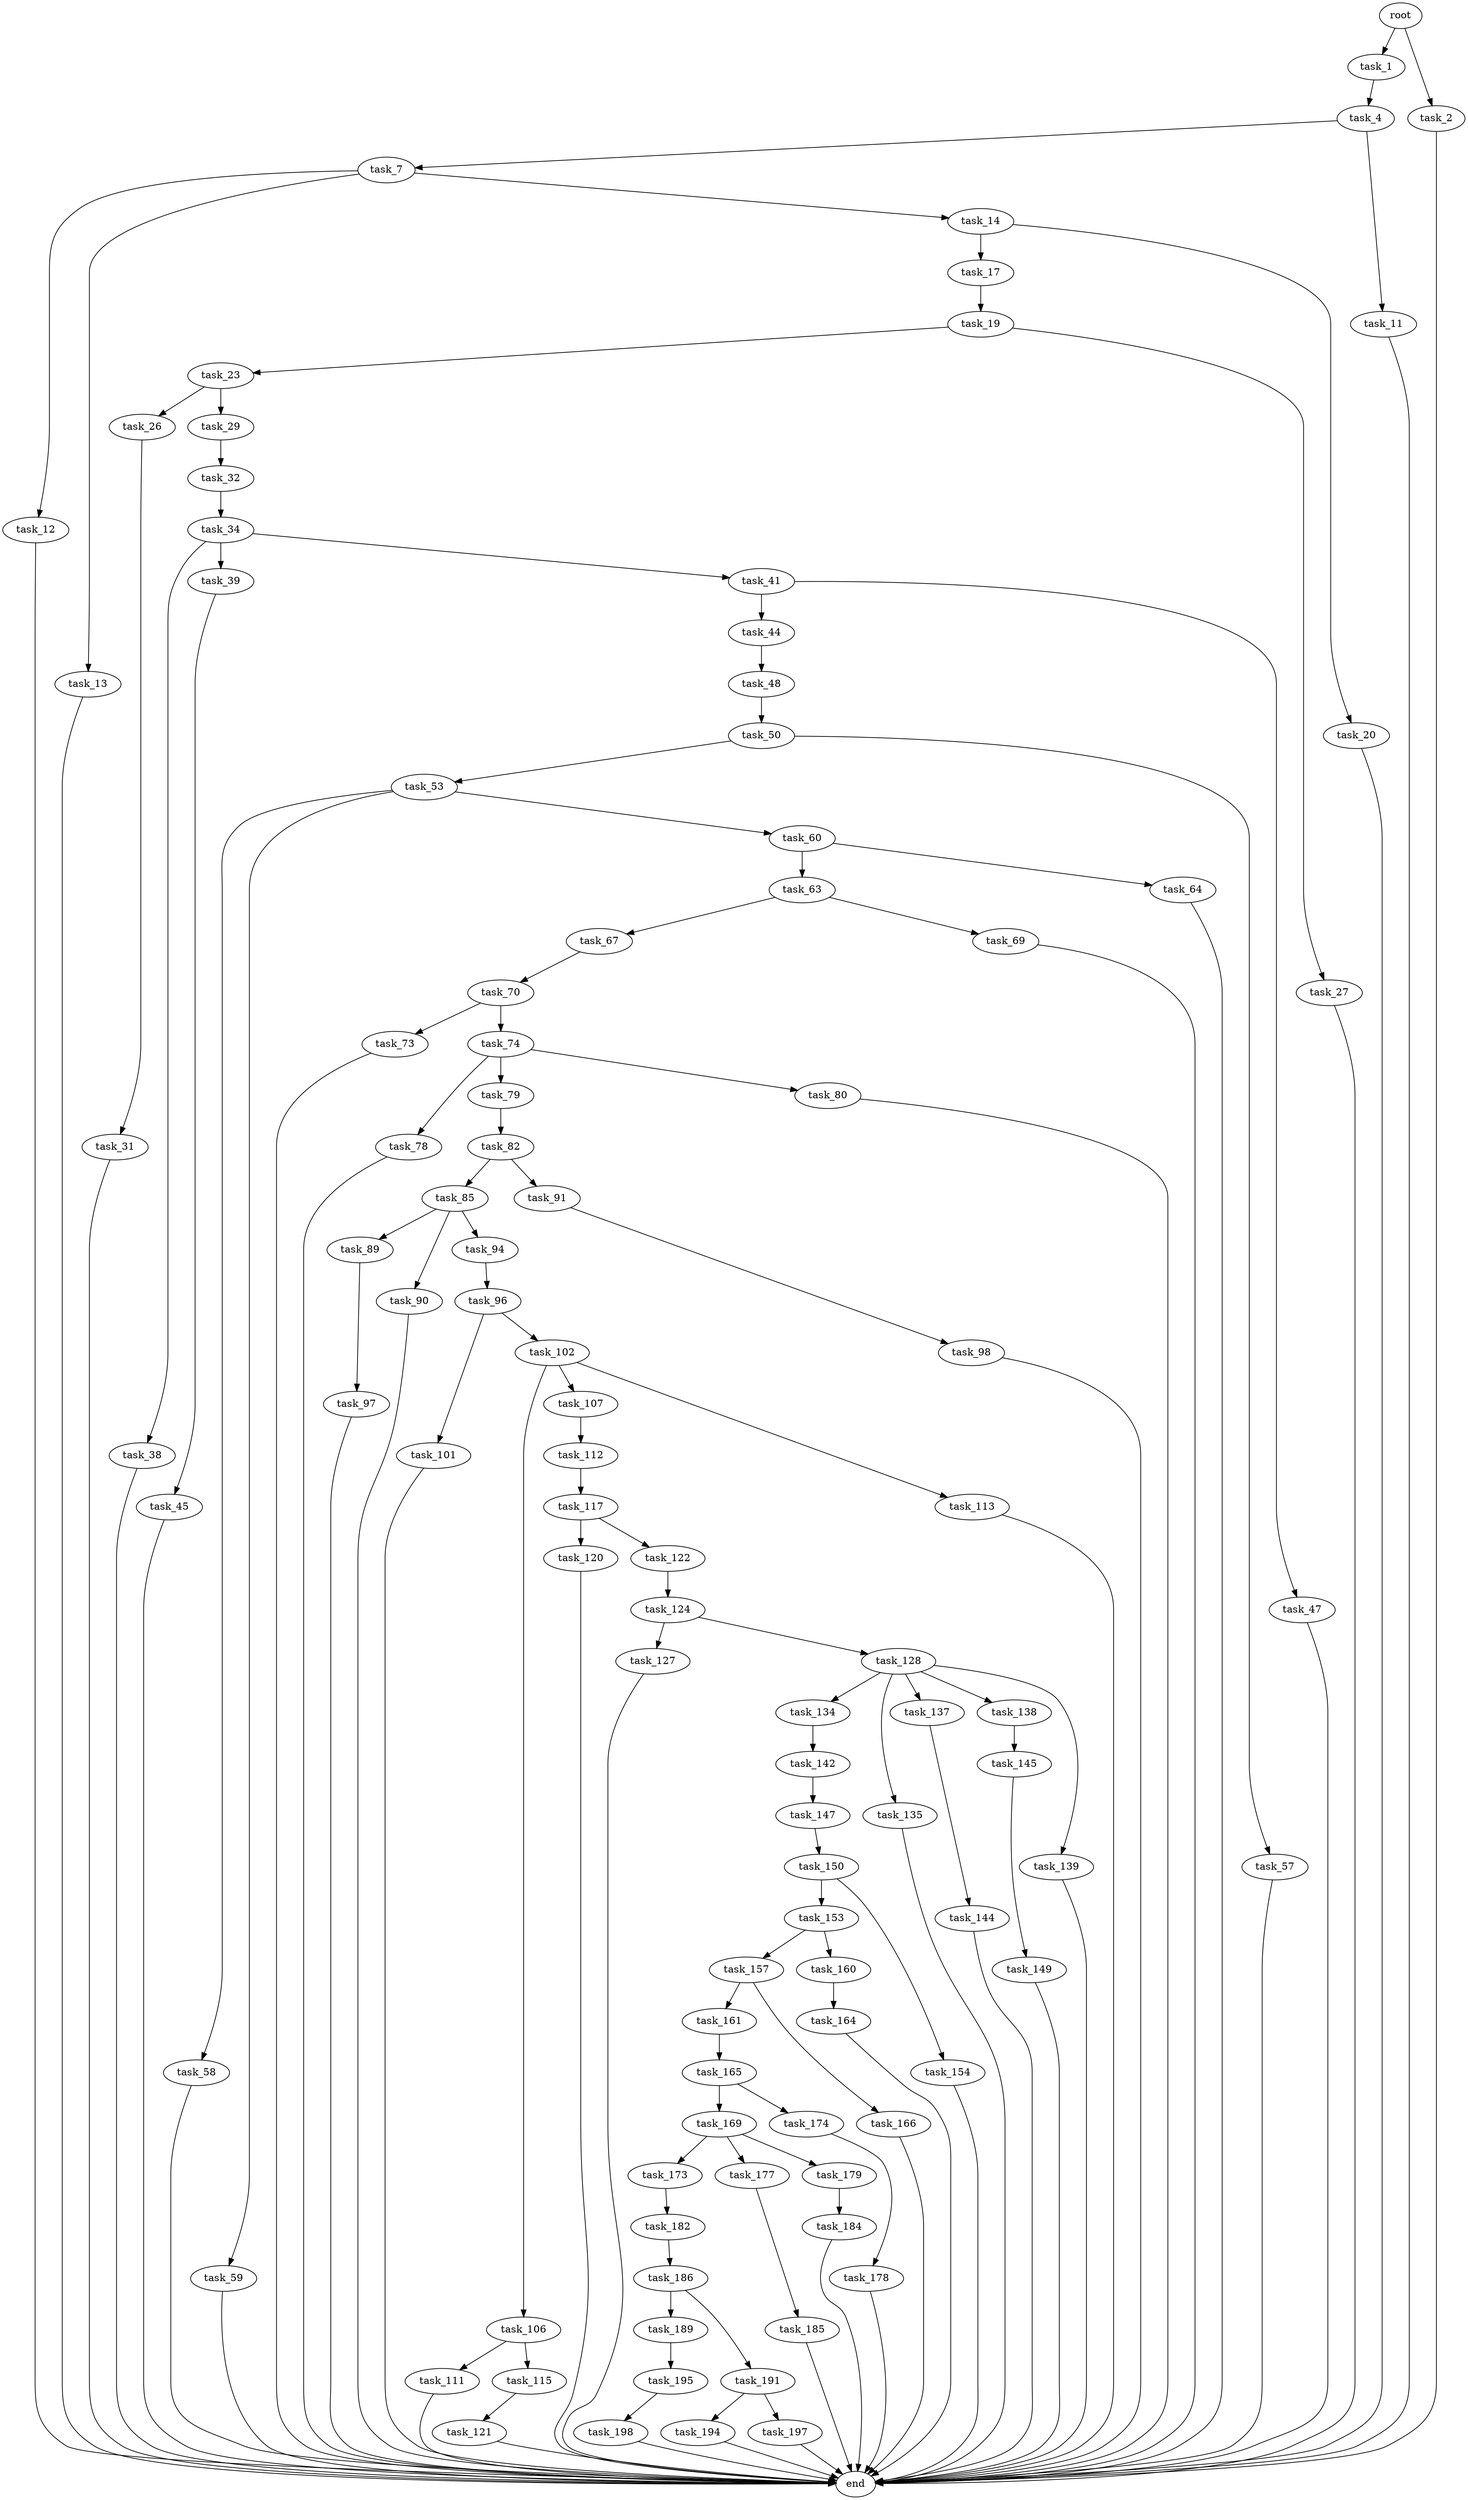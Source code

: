 digraph G {
  root [size="0.000000"];
  task_1 [size="24399238081.000000"];
  task_2 [size="1073741824000.000000"];
  task_4 [size="231928233984.000000"];
  task_7 [size="4452005904.000000"];
  task_11 [size="16096218047.000000"];
  task_12 [size="1018580736.000000"];
  task_13 [size="2806439895.000000"];
  task_14 [size="34731773728.000000"];
  task_17 [size="68719476736.000000"];
  task_19 [size="74508013868.000000"];
  task_20 [size="6284193612.000000"];
  task_23 [size="3919585042.000000"];
  task_26 [size="404553512639.000000"];
  task_27 [size="17781419757.000000"];
  task_29 [size="44945931436.000000"];
  task_31 [size="549755813888.000000"];
  task_32 [size="13265422176.000000"];
  task_34 [size="134217728000.000000"];
  task_38 [size="5229493326.000000"];
  task_39 [size="134217728000.000000"];
  task_41 [size="14638191632.000000"];
  task_44 [size="19854906642.000000"];
  task_45 [size="134217728000.000000"];
  task_47 [size="4605001914.000000"];
  task_48 [size="134217728000.000000"];
  task_50 [size="134217728000.000000"];
  task_53 [size="28991029248.000000"];
  task_57 [size="1039453858627.000000"];
  task_58 [size="125033853198.000000"];
  task_59 [size="68083874460.000000"];
  task_60 [size="134217728000.000000"];
  task_63 [size="231928233984.000000"];
  task_64 [size="132061912028.000000"];
  task_67 [size="68719476736.000000"];
  task_69 [size="134217728000.000000"];
  task_70 [size="231928233984.000000"];
  task_73 [size="28991029248.000000"];
  task_74 [size="231928233984.000000"];
  task_78 [size="515911710483.000000"];
  task_79 [size="15776786759.000000"];
  task_80 [size="68719476736.000000"];
  task_82 [size="475545567137.000000"];
  task_85 [size="257263949091.000000"];
  task_89 [size="16574129940.000000"];
  task_90 [size="28991029248.000000"];
  task_91 [size="782757789696.000000"];
  task_94 [size="25979621167.000000"];
  task_96 [size="7747974109.000000"];
  task_97 [size="68719476736.000000"];
  task_98 [size="8589934592.000000"];
  task_101 [size="31356287561.000000"];
  task_102 [size="8589934592.000000"];
  task_106 [size="8596738050.000000"];
  task_107 [size="1073741824000.000000"];
  task_111 [size="134217728000.000000"];
  task_112 [size="3787095896.000000"];
  task_113 [size="549755813888.000000"];
  task_115 [size="15327825837.000000"];
  task_117 [size="68719476736.000000"];
  task_120 [size="253366664045.000000"];
  task_121 [size="798705470363.000000"];
  task_122 [size="231928233984.000000"];
  task_124 [size="68719476736.000000"];
  task_127 [size="1437661786.000000"];
  task_128 [size="36619614580.000000"];
  task_134 [size="39124123988.000000"];
  task_135 [size="15587614941.000000"];
  task_137 [size="66815828281.000000"];
  task_138 [size="17651094224.000000"];
  task_139 [size="99522734021.000000"];
  task_142 [size="2013254969.000000"];
  task_144 [size="115208648595.000000"];
  task_145 [size="476530712134.000000"];
  task_147 [size="1073741824000.000000"];
  task_149 [size="44251632426.000000"];
  task_150 [size="205373009375.000000"];
  task_153 [size="2272854406.000000"];
  task_154 [size="31551637788.000000"];
  task_157 [size="18808146565.000000"];
  task_160 [size="46554795798.000000"];
  task_161 [size="16673987830.000000"];
  task_164 [size="1073741824000.000000"];
  task_165 [size="231928233984.000000"];
  task_166 [size="231928233984.000000"];
  task_169 [size="8589934592.000000"];
  task_173 [size="68719476736.000000"];
  task_174 [size="6705291579.000000"];
  task_177 [size="1073741824000.000000"];
  task_178 [size="782757789696.000000"];
  task_179 [size="7155781463.000000"];
  task_182 [size="134217728000.000000"];
  task_184 [size="90446399865.000000"];
  task_185 [size="1240821281125.000000"];
  task_186 [size="591933245109.000000"];
  task_189 [size="2601075209.000000"];
  task_191 [size="390611661477.000000"];
  task_194 [size="18257226851.000000"];
  task_195 [size="1073741824000.000000"];
  task_197 [size="368293445632.000000"];
  task_198 [size="1782423893.000000"];
  end [size="0.000000"];

  root -> task_1 [size="1.000000"];
  root -> task_2 [size="1.000000"];
  task_1 -> task_4 [size="838860800.000000"];
  task_2 -> end [size="1.000000"];
  task_4 -> task_7 [size="301989888.000000"];
  task_4 -> task_11 [size="301989888.000000"];
  task_7 -> task_12 [size="75497472.000000"];
  task_7 -> task_13 [size="75497472.000000"];
  task_7 -> task_14 [size="75497472.000000"];
  task_11 -> end [size="1.000000"];
  task_12 -> end [size="1.000000"];
  task_13 -> end [size="1.000000"];
  task_14 -> task_17 [size="134217728.000000"];
  task_14 -> task_20 [size="134217728.000000"];
  task_17 -> task_19 [size="134217728.000000"];
  task_19 -> task_23 [size="75497472.000000"];
  task_19 -> task_27 [size="75497472.000000"];
  task_20 -> end [size="1.000000"];
  task_23 -> task_26 [size="134217728.000000"];
  task_23 -> task_29 [size="134217728.000000"];
  task_26 -> task_31 [size="536870912.000000"];
  task_27 -> end [size="1.000000"];
  task_29 -> task_32 [size="33554432.000000"];
  task_31 -> end [size="1.000000"];
  task_32 -> task_34 [size="411041792.000000"];
  task_34 -> task_38 [size="209715200.000000"];
  task_34 -> task_39 [size="209715200.000000"];
  task_34 -> task_41 [size="209715200.000000"];
  task_38 -> end [size="1.000000"];
  task_39 -> task_45 [size="209715200.000000"];
  task_41 -> task_44 [size="679477248.000000"];
  task_41 -> task_47 [size="679477248.000000"];
  task_44 -> task_48 [size="411041792.000000"];
  task_45 -> end [size="1.000000"];
  task_47 -> end [size="1.000000"];
  task_48 -> task_50 [size="209715200.000000"];
  task_50 -> task_53 [size="209715200.000000"];
  task_50 -> task_57 [size="209715200.000000"];
  task_53 -> task_58 [size="75497472.000000"];
  task_53 -> task_59 [size="75497472.000000"];
  task_53 -> task_60 [size="75497472.000000"];
  task_57 -> end [size="1.000000"];
  task_58 -> end [size="1.000000"];
  task_59 -> end [size="1.000000"];
  task_60 -> task_63 [size="209715200.000000"];
  task_60 -> task_64 [size="209715200.000000"];
  task_63 -> task_67 [size="301989888.000000"];
  task_63 -> task_69 [size="301989888.000000"];
  task_64 -> end [size="1.000000"];
  task_67 -> task_70 [size="134217728.000000"];
  task_69 -> end [size="1.000000"];
  task_70 -> task_73 [size="301989888.000000"];
  task_70 -> task_74 [size="301989888.000000"];
  task_73 -> end [size="1.000000"];
  task_74 -> task_78 [size="301989888.000000"];
  task_74 -> task_79 [size="301989888.000000"];
  task_74 -> task_80 [size="301989888.000000"];
  task_78 -> end [size="1.000000"];
  task_79 -> task_82 [size="838860800.000000"];
  task_80 -> end [size="1.000000"];
  task_82 -> task_85 [size="301989888.000000"];
  task_82 -> task_91 [size="301989888.000000"];
  task_85 -> task_89 [size="838860800.000000"];
  task_85 -> task_90 [size="838860800.000000"];
  task_85 -> task_94 [size="838860800.000000"];
  task_89 -> task_97 [size="838860800.000000"];
  task_90 -> end [size="1.000000"];
  task_91 -> task_98 [size="679477248.000000"];
  task_94 -> task_96 [size="679477248.000000"];
  task_96 -> task_101 [size="301989888.000000"];
  task_96 -> task_102 [size="301989888.000000"];
  task_97 -> end [size="1.000000"];
  task_98 -> end [size="1.000000"];
  task_101 -> end [size="1.000000"];
  task_102 -> task_106 [size="33554432.000000"];
  task_102 -> task_107 [size="33554432.000000"];
  task_102 -> task_113 [size="33554432.000000"];
  task_106 -> task_111 [size="33554432.000000"];
  task_106 -> task_115 [size="33554432.000000"];
  task_107 -> task_112 [size="838860800.000000"];
  task_111 -> end [size="1.000000"];
  task_112 -> task_117 [size="134217728.000000"];
  task_113 -> end [size="1.000000"];
  task_115 -> task_121 [size="536870912.000000"];
  task_117 -> task_120 [size="134217728.000000"];
  task_117 -> task_122 [size="134217728.000000"];
  task_120 -> end [size="1.000000"];
  task_121 -> end [size="1.000000"];
  task_122 -> task_124 [size="301989888.000000"];
  task_124 -> task_127 [size="134217728.000000"];
  task_124 -> task_128 [size="134217728.000000"];
  task_127 -> end [size="1.000000"];
  task_128 -> task_134 [size="75497472.000000"];
  task_128 -> task_135 [size="75497472.000000"];
  task_128 -> task_137 [size="75497472.000000"];
  task_128 -> task_138 [size="75497472.000000"];
  task_128 -> task_139 [size="75497472.000000"];
  task_134 -> task_142 [size="33554432.000000"];
  task_135 -> end [size="1.000000"];
  task_137 -> task_144 [size="75497472.000000"];
  task_138 -> task_145 [size="838860800.000000"];
  task_139 -> end [size="1.000000"];
  task_142 -> task_147 [size="33554432.000000"];
  task_144 -> end [size="1.000000"];
  task_145 -> task_149 [size="679477248.000000"];
  task_147 -> task_150 [size="838860800.000000"];
  task_149 -> end [size="1.000000"];
  task_150 -> task_153 [size="134217728.000000"];
  task_150 -> task_154 [size="134217728.000000"];
  task_153 -> task_157 [size="75497472.000000"];
  task_153 -> task_160 [size="75497472.000000"];
  task_154 -> end [size="1.000000"];
  task_157 -> task_161 [size="33554432.000000"];
  task_157 -> task_166 [size="33554432.000000"];
  task_160 -> task_164 [size="75497472.000000"];
  task_161 -> task_165 [size="301989888.000000"];
  task_164 -> end [size="1.000000"];
  task_165 -> task_169 [size="301989888.000000"];
  task_165 -> task_174 [size="301989888.000000"];
  task_166 -> end [size="1.000000"];
  task_169 -> task_173 [size="33554432.000000"];
  task_169 -> task_177 [size="33554432.000000"];
  task_169 -> task_179 [size="33554432.000000"];
  task_173 -> task_182 [size="134217728.000000"];
  task_174 -> task_178 [size="209715200.000000"];
  task_177 -> task_185 [size="838860800.000000"];
  task_178 -> end [size="1.000000"];
  task_179 -> task_184 [size="536870912.000000"];
  task_182 -> task_186 [size="209715200.000000"];
  task_184 -> end [size="1.000000"];
  task_185 -> end [size="1.000000"];
  task_186 -> task_189 [size="411041792.000000"];
  task_186 -> task_191 [size="411041792.000000"];
  task_189 -> task_195 [size="75497472.000000"];
  task_191 -> task_194 [size="536870912.000000"];
  task_191 -> task_197 [size="536870912.000000"];
  task_194 -> end [size="1.000000"];
  task_195 -> task_198 [size="838860800.000000"];
  task_197 -> end [size="1.000000"];
  task_198 -> end [size="1.000000"];
}
